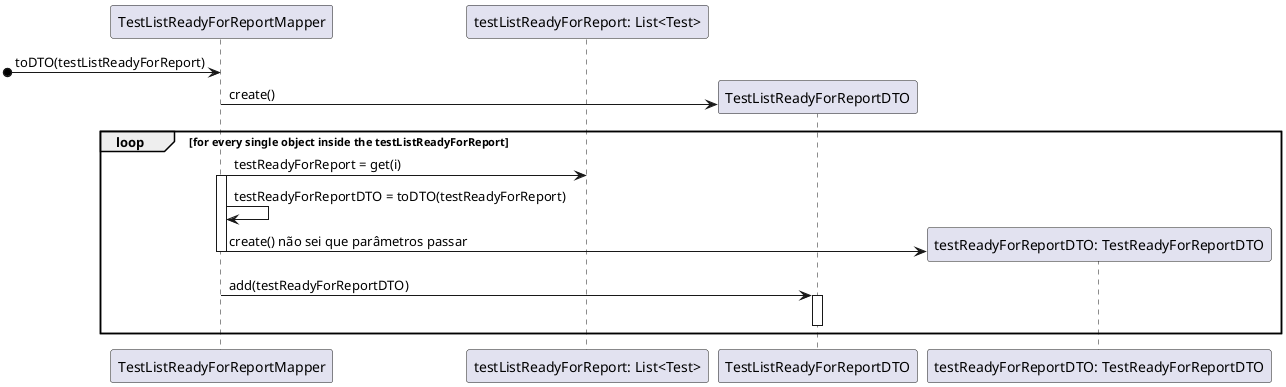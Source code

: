 @startuml
participant TestListReadyForReportMapper as tlrm
participant "testListReadyForReport: List<Test>" as tlrfr
participant TestListReadyForReportDTO as tlrdto
participant "testReadyForReportDTO: TestReadyForReportDTO" as trfrdto

[o-> tlrm: toDTO(testListReadyForReport)
create tlrdto
tlrm -> tlrdto: create()
loop for every single object inside the testListReadyForReport
tlrm -> tlrfr: testReadyForReport = get(i)
activate tlrm
tlrm -> tlrm: testReadyForReportDTO = toDTO(testReadyForReport)
create trfrdto
tlrm -> trfrdto: create() não sei que parâmetros passar
deactivate tlrm
tlrm -> tlrdto: add(testReadyForReportDTO)
activate tlrdto
deactivate tlrdto
end loop
@enduml